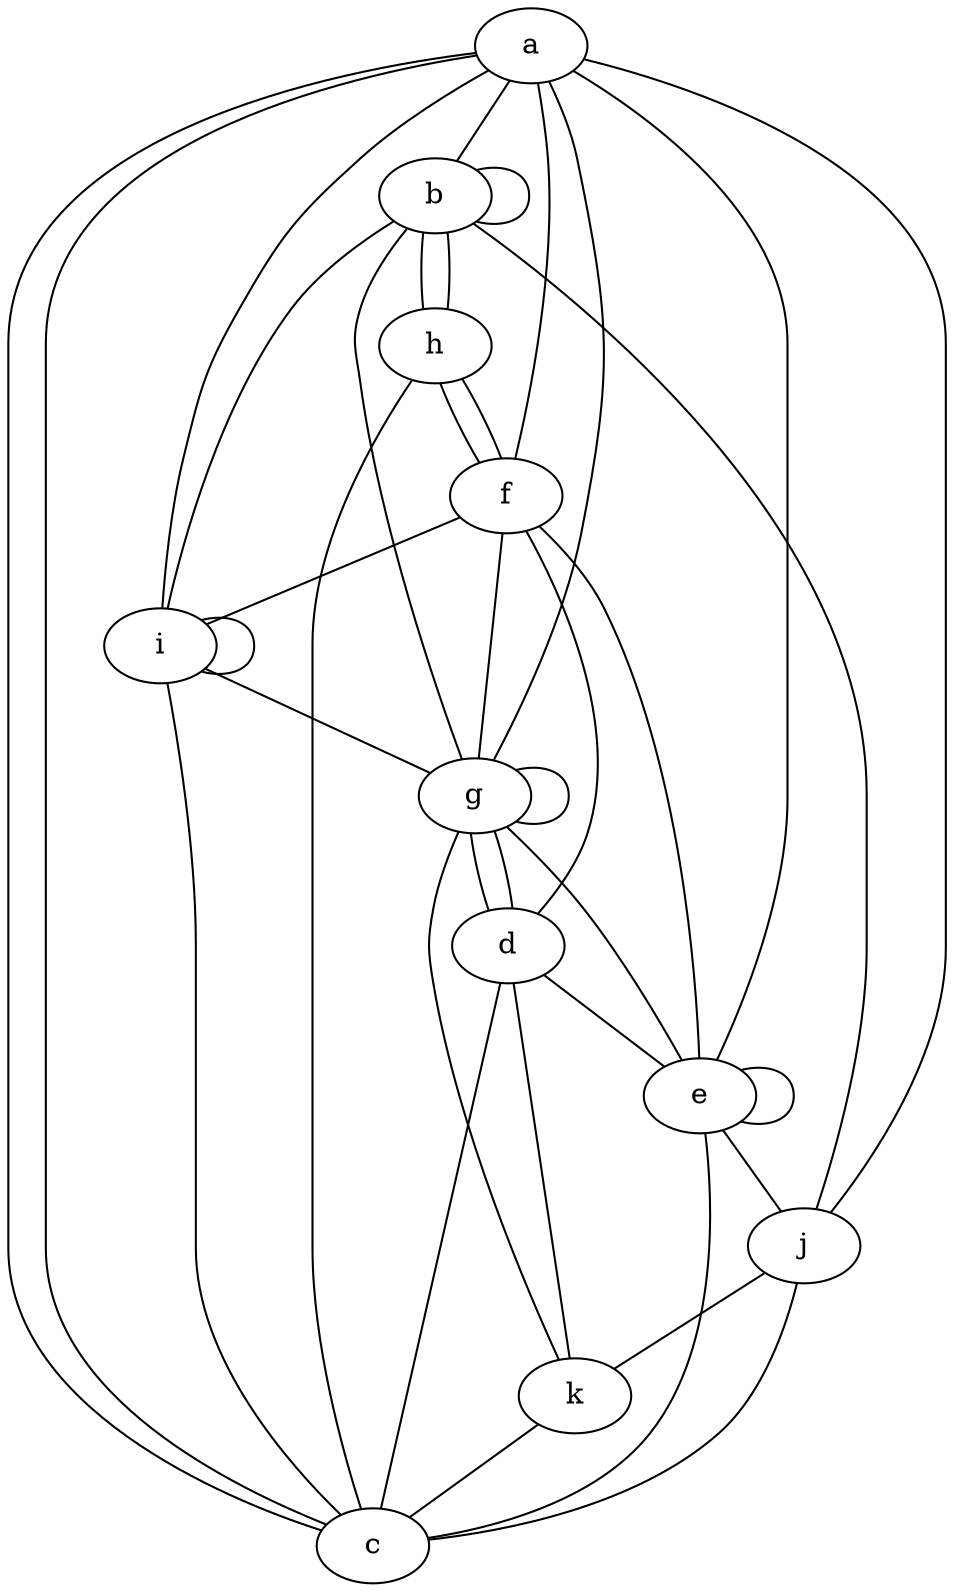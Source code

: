 graph {
a -- b;
a -- c;
a -- g;
a -- e;
b -- b;
b -- h;
b -- i;
c -- a;
c -- d;
d -- f;
d -- e;
d -- g;
e -- j;
e -- c;
e -- e;
e -- f;
f -- a;
f -- g;
f -- h;
f -- i;
g -- g;
g -- e;
g -- b;
g -- d;
h -- b;
h -- c;
h -- f;
i -- a;
i -- c;
i -- i;
i -- g;
j -- k;
j -- c;
j -- a;
j -- b;
k -- c;
k -- g;
k -- d;
}